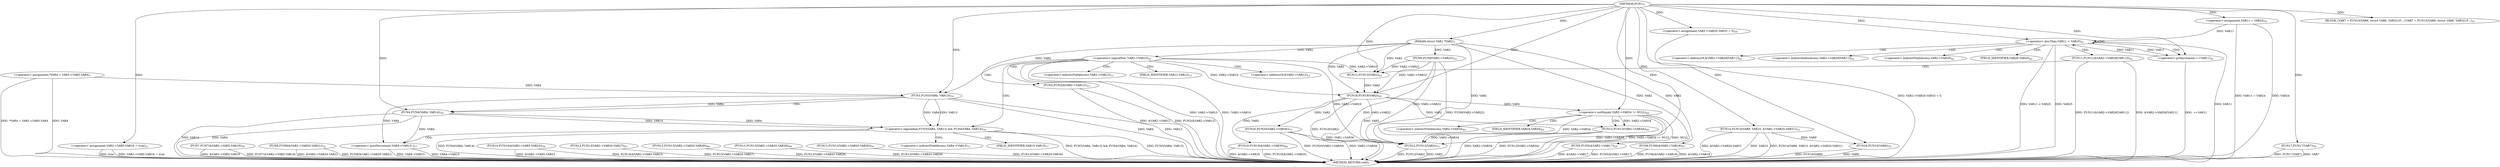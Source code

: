 digraph "FUN1" {  
"8" [label = <(METHOD,FUN1)<SUB>1</SUB>> ]
"180" [label = <(METHOD_RETURN,void)<SUB>1</SUB>> ]
"9" [label = <(PARAM,struct VAR1 *VAR2)<SUB>1</SUB>> ]
"12" [label = <(&lt;operator&gt;.assignment,*VAR4 = VAR2-&gt;VAR5.VAR4)<SUB>3</SUB>> ]
"47" [label = <(&lt;operator&gt;.assignment,VAR2-&gt;VAR5.VAR16 = true)<SUB>21</SUB>> ]
"54" [label = <(FUN5,FUN5(&amp;VAR2-&gt;VAR17))<SUB>24</SUB>> ]
"59" [label = <(FUN6,FUN6(&amp;VAR2-&gt;VAR18))<SUB>27</SUB>> ]
"64" [label = <(FUN7,FUN7(&amp;VAR2-&gt;VAR5.VAR19))<SUB>30</SUB>> ]
"71" [label = <(FUN8,FUN8(&amp;VAR2-&gt;VAR20.VAR21))<SUB>32</SUB>> ]
"78" [label = <(FUN9,FUN9(VAR2-&gt;VAR22))<SUB>35</SUB>> ]
"82" [label = <(FUN10,FUN10(&amp;VAR2-&gt;VAR5.VAR23))<SUB>38</SUB>> ]
"111" [label = <(FUN13,FUN13(VAR2-&gt;VAR20.VAR27))<SUB>47</SUB>> ]
"117" [label = <(FUN13,FUN13(VAR2-&gt;VAR20.VAR28))<SUB>48</SUB>> ]
"123" [label = <(FUN13,FUN13(VAR2-&gt;VAR20.VAR29))<SUB>49</SUB>> ]
"129" [label = <(FUN13,FUN13(VAR2-&gt;VAR20.VAR30))<SUB>50</SUB>> ]
"135" [label = <(FUN14,FUN14(VAR9, VAR10, &amp;VAR2-&gt;VAR20.VAR31))<SUB>53</SUB>> ]
"144" [label = <(BLOCK,{
		VAR7 = FUN15(VAR9, struct VAR6, VAR32);
		F...,{
		VAR7 = FUN15(VAR9, struct VAR6, VAR32);
		F...)<SUB>53</SUB>> ]
"149" [label = <(&lt;operator&gt;.assignment,VAR2-&gt;VAR20.VAR33 = 0)<SUB>59</SUB>> ]
"156" [label = <(FUN18,FUN18(VAR2))<SUB>61</SUB>> ]
"169" [label = <(FUN19,FUN19(&amp;VAR2-&gt;VAR35))<SUB>68</SUB>> ]
"174" [label = <(FUN20,FUN20(VAR2-&gt;VAR36))<SUB>71</SUB>> ]
"178" [label = <(FUN12,FUN12(VAR2))<SUB>73</SUB>> ]
"24" [label = <(&lt;operator&gt;.logicalNot,!VAR2-&gt;VAR10)<SUB>10</SUB>> ]
"94" [label = <(&lt;operator&gt;.lessThan,VAR11 &lt; VAR25)<SUB>41</SUB>> ]
"97" [label = <(&lt;operator&gt;.preIncrement,++VAR11)<SUB>41</SUB>> ]
"145" [label = <(FUN16,FUN16(VAR9))<SUB>55</SUB>> ]
"147" [label = <(FUN17,FUN17(VAR7))<SUB>56</SUB>> ]
"159" [label = <(&lt;operator&gt;.notEquals,VAR2-&gt;VAR34 != NULL)<SUB>64</SUB>> ]
"29" [label = <(FUN2,FUN2(&amp;VAR2-&gt;VAR12))<SUB>13</SUB>> ]
"91" [label = <(&lt;operator&gt;.assignment,VAR11 = VAR24)<SUB>41</SUB>> ]
"165" [label = <(FUN13,FUN13(VAR2-&gt;VAR34))<SUB>65</SUB>> ]
"35" [label = <(&lt;operator&gt;.logicalAnd,FUN3(VAR4, VAR13) &amp;&amp; FUN4(VAR4, VAR14))<SUB>16</SUB>> ]
"101" [label = <(FUN11,FUN11(&amp;VAR2-&gt;VAR26[VAR11]))<SUB>42</SUB>> ]
"43" [label = <(&lt;operator&gt;.postDecrement,VAR4-&gt;VAR15--)<SUB>17</SUB>> ]
"109" [label = <(FUN12,FUN12(VAR2))<SUB>43</SUB>> ]
"36" [label = <(FUN3,FUN3(VAR4, VAR13))<SUB>16</SUB>> ]
"39" [label = <(FUN4,FUN4(VAR4, VAR14))<SUB>16</SUB>> ]
"30" [label = <(&lt;operator&gt;.addressOf,&amp;VAR2-&gt;VAR12)<SUB>13</SUB>> ]
"166" [label = <(&lt;operator&gt;.indirectFieldAccess,VAR2-&gt;VAR34)<SUB>65</SUB>> ]
"31" [label = <(&lt;operator&gt;.indirectFieldAccess,VAR2-&gt;VAR12)<SUB>13</SUB>> ]
"102" [label = <(&lt;operator&gt;.addressOf,&amp;VAR2-&gt;VAR26[VAR11])<SUB>42</SUB>> ]
"168" [label = <(FIELD_IDENTIFIER,VAR34,VAR34)<SUB>65</SUB>> ]
"33" [label = <(FIELD_IDENTIFIER,VAR12,VAR12)<SUB>13</SUB>> ]
"44" [label = <(&lt;operator&gt;.indirectFieldAccess,VAR4-&gt;VAR15)<SUB>17</SUB>> ]
"103" [label = <(&lt;operator&gt;.indirectIndexAccess,VAR2-&gt;VAR26[VAR11])<SUB>42</SUB>> ]
"46" [label = <(FIELD_IDENTIFIER,VAR15,VAR15)<SUB>17</SUB>> ]
"104" [label = <(&lt;operator&gt;.indirectFieldAccess,VAR2-&gt;VAR26)<SUB>42</SUB>> ]
"106" [label = <(FIELD_IDENTIFIER,VAR26,VAR26)<SUB>42</SUB>> ]
  "12" -> "180"  [ label = "DDG: VAR4"] 
  "12" -> "180"  [ label = "DDG: *VAR4 = VAR2-&gt;VAR5.VAR4"] 
  "24" -> "180"  [ label = "DDG: VAR2-&gt;VAR10"] 
  "24" -> "180"  [ label = "DDG: !VAR2-&gt;VAR10"] 
  "29" -> "180"  [ label = "DDG: &amp;VAR2-&gt;VAR12"] 
  "29" -> "180"  [ label = "DDG: FUN2(&amp;VAR2-&gt;VAR12)"] 
  "36" -> "180"  [ label = "DDG: VAR4"] 
  "35" -> "180"  [ label = "DDG: FUN3(VAR4, VAR13)"] 
  "39" -> "180"  [ label = "DDG: VAR4"] 
  "35" -> "180"  [ label = "DDG: FUN4(VAR4, VAR14)"] 
  "35" -> "180"  [ label = "DDG: FUN3(VAR4, VAR13) &amp;&amp; FUN4(VAR4, VAR14)"] 
  "43" -> "180"  [ label = "DDG: VAR4-&gt;VAR15"] 
  "43" -> "180"  [ label = "DDG: VAR4-&gt;VAR15--"] 
  "47" -> "180"  [ label = "DDG: VAR2-&gt;VAR5.VAR16 = true"] 
  "54" -> "180"  [ label = "DDG: &amp;VAR2-&gt;VAR17"] 
  "54" -> "180"  [ label = "DDG: FUN5(&amp;VAR2-&gt;VAR17)"] 
  "59" -> "180"  [ label = "DDG: &amp;VAR2-&gt;VAR18"] 
  "59" -> "180"  [ label = "DDG: FUN6(&amp;VAR2-&gt;VAR18)"] 
  "64" -> "180"  [ label = "DDG: &amp;VAR2-&gt;VAR5.VAR19"] 
  "64" -> "180"  [ label = "DDG: FUN7(&amp;VAR2-&gt;VAR5.VAR19)"] 
  "71" -> "180"  [ label = "DDG: &amp;VAR2-&gt;VAR20.VAR21"] 
  "71" -> "180"  [ label = "DDG: FUN8(&amp;VAR2-&gt;VAR20.VAR21)"] 
  "78" -> "180"  [ label = "DDG: VAR2-&gt;VAR22"] 
  "78" -> "180"  [ label = "DDG: FUN9(VAR2-&gt;VAR22)"] 
  "82" -> "180"  [ label = "DDG: &amp;VAR2-&gt;VAR5.VAR23"] 
  "82" -> "180"  [ label = "DDG: FUN10(&amp;VAR2-&gt;VAR5.VAR23)"] 
  "91" -> "180"  [ label = "DDG: VAR11 = VAR24"] 
  "94" -> "180"  [ label = "DDG: VAR11"] 
  "94" -> "180"  [ label = "DDG: VAR11 &lt; VAR25"] 
  "111" -> "180"  [ label = "DDG: FUN13(VAR2-&gt;VAR20.VAR27)"] 
  "117" -> "180"  [ label = "DDG: FUN13(VAR2-&gt;VAR20.VAR28)"] 
  "123" -> "180"  [ label = "DDG: FUN13(VAR2-&gt;VAR20.VAR29)"] 
  "129" -> "180"  [ label = "DDG: FUN13(VAR2-&gt;VAR20.VAR30)"] 
  "135" -> "180"  [ label = "DDG: VAR10"] 
  "135" -> "180"  [ label = "DDG: &amp;VAR2-&gt;VAR20.VAR31"] 
  "135" -> "180"  [ label = "DDG: FUN14(VAR9, VAR10, &amp;VAR2-&gt;VAR20.VAR31)"] 
  "145" -> "180"  [ label = "DDG: VAR9"] 
  "145" -> "180"  [ label = "DDG: FUN16(VAR9)"] 
  "147" -> "180"  [ label = "DDG: VAR7"] 
  "147" -> "180"  [ label = "DDG: FUN17(VAR7)"] 
  "149" -> "180"  [ label = "DDG: VAR2-&gt;VAR20.VAR33 = 0"] 
  "156" -> "180"  [ label = "DDG: FUN18(VAR2)"] 
  "159" -> "180"  [ label = "DDG: VAR2-&gt;VAR34"] 
  "159" -> "180"  [ label = "DDG: VAR2-&gt;VAR34 != NULL"] 
  "165" -> "180"  [ label = "DDG: VAR2-&gt;VAR34"] 
  "165" -> "180"  [ label = "DDG: FUN13(VAR2-&gt;VAR34)"] 
  "169" -> "180"  [ label = "DDG: &amp;VAR2-&gt;VAR35"] 
  "169" -> "180"  [ label = "DDG: FUN19(&amp;VAR2-&gt;VAR35)"] 
  "174" -> "180"  [ label = "DDG: VAR2-&gt;VAR36"] 
  "174" -> "180"  [ label = "DDG: FUN20(VAR2-&gt;VAR36)"] 
  "178" -> "180"  [ label = "DDG: VAR2"] 
  "178" -> "180"  [ label = "DDG: FUN12(VAR2)"] 
  "101" -> "180"  [ label = "DDG: &amp;VAR2-&gt;VAR26[VAR11]"] 
  "101" -> "180"  [ label = "DDG: FUN11(&amp;VAR2-&gt;VAR26[VAR11])"] 
  "97" -> "180"  [ label = "DDG: ++VAR11"] 
  "47" -> "180"  [ label = "DDG: true"] 
  "39" -> "180"  [ label = "DDG: VAR14"] 
  "94" -> "180"  [ label = "DDG: VAR25"] 
  "36" -> "180"  [ label = "DDG: VAR13"] 
  "91" -> "180"  [ label = "DDG: VAR24"] 
  "159" -> "180"  [ label = "DDG: NULL"] 
  "8" -> "9"  [ label = "DDG: "] 
  "8" -> "47"  [ label = "DDG: "] 
  "8" -> "144"  [ label = "DDG: "] 
  "8" -> "149"  [ label = "DDG: "] 
  "9" -> "54"  [ label = "DDG: VAR2"] 
  "9" -> "59"  [ label = "DDG: VAR2"] 
  "9" -> "78"  [ label = "DDG: VAR2"] 
  "8" -> "135"  [ label = "DDG: "] 
  "9" -> "156"  [ label = "DDG: VAR2"] 
  "24" -> "156"  [ label = "DDG: VAR2-&gt;VAR10"] 
  "78" -> "156"  [ label = "DDG: VAR2-&gt;VAR22"] 
  "109" -> "156"  [ label = "DDG: VAR2"] 
  "8" -> "156"  [ label = "DDG: "] 
  "156" -> "169"  [ label = "DDG: VAR2"] 
  "156" -> "174"  [ label = "DDG: VAR2"] 
  "24" -> "178"  [ label = "DDG: VAR2-&gt;VAR10"] 
  "78" -> "178"  [ label = "DDG: VAR2-&gt;VAR22"] 
  "156" -> "178"  [ label = "DDG: VAR2"] 
  "159" -> "178"  [ label = "DDG: VAR2-&gt;VAR34"] 
  "165" -> "178"  [ label = "DDG: VAR2-&gt;VAR34"] 
  "174" -> "178"  [ label = "DDG: VAR2-&gt;VAR36"] 
  "8" -> "178"  [ label = "DDG: "] 
  "9" -> "178"  [ label = "DDG: VAR2"] 
  "9" -> "24"  [ label = "DDG: VAR2"] 
  "8" -> "91"  [ label = "DDG: "] 
  "91" -> "94"  [ label = "DDG: VAR11"] 
  "97" -> "94"  [ label = "DDG: VAR11"] 
  "8" -> "94"  [ label = "DDG: "] 
  "94" -> "97"  [ label = "DDG: VAR11"] 
  "8" -> "97"  [ label = "DDG: "] 
  "135" -> "145"  [ label = "DDG: VAR9"] 
  "8" -> "145"  [ label = "DDG: "] 
  "8" -> "147"  [ label = "DDG: "] 
  "156" -> "159"  [ label = "DDG: VAR2"] 
  "8" -> "159"  [ label = "DDG: "] 
  "9" -> "29"  [ label = "DDG: VAR2"] 
  "156" -> "165"  [ label = "DDG: VAR2"] 
  "159" -> "165"  [ label = "DDG: VAR2-&gt;VAR34"] 
  "36" -> "35"  [ label = "DDG: VAR4"] 
  "36" -> "35"  [ label = "DDG: VAR13"] 
  "39" -> "35"  [ label = "DDG: VAR4"] 
  "39" -> "35"  [ label = "DDG: VAR14"] 
  "12" -> "36"  [ label = "DDG: VAR4"] 
  "8" -> "36"  [ label = "DDG: "] 
  "36" -> "39"  [ label = "DDG: VAR4"] 
  "8" -> "39"  [ label = "DDG: "] 
  "36" -> "43"  [ label = "DDG: VAR4"] 
  "39" -> "43"  [ label = "DDG: VAR4"] 
  "9" -> "109"  [ label = "DDG: VAR2"] 
  "24" -> "109"  [ label = "DDG: VAR2-&gt;VAR10"] 
  "78" -> "109"  [ label = "DDG: VAR2-&gt;VAR22"] 
  "8" -> "109"  [ label = "DDG: "] 
  "24" -> "30"  [ label = "CDG: "] 
  "24" -> "33"  [ label = "CDG: "] 
  "24" -> "36"  [ label = "CDG: "] 
  "24" -> "29"  [ label = "CDG: "] 
  "24" -> "35"  [ label = "CDG: "] 
  "24" -> "31"  [ label = "CDG: "] 
  "94" -> "94"  [ label = "CDG: "] 
  "94" -> "102"  [ label = "CDG: "] 
  "94" -> "103"  [ label = "CDG: "] 
  "94" -> "104"  [ label = "CDG: "] 
  "94" -> "106"  [ label = "CDG: "] 
  "94" -> "97"  [ label = "CDG: "] 
  "94" -> "101"  [ label = "CDG: "] 
  "159" -> "165"  [ label = "CDG: "] 
  "159" -> "166"  [ label = "CDG: "] 
  "159" -> "168"  [ label = "CDG: "] 
  "35" -> "46"  [ label = "CDG: "] 
  "35" -> "44"  [ label = "CDG: "] 
  "35" -> "43"  [ label = "CDG: "] 
  "101" -> "109"  [ label = "CDG: "] 
  "36" -> "39"  [ label = "CDG: "] 
}

